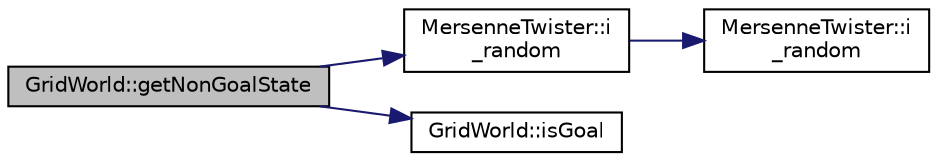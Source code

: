 digraph "GridWorld::getNonGoalState"
{
  bgcolor="transparent";
  edge [fontname="Helvetica",fontsize="10",labelfontname="Helvetica",labelfontsize="10"];
  node [fontname="Helvetica",fontsize="10",shape=record];
  rankdir="LR";
  Node31 [label="GridWorld::getNonGoalState",height=0.2,width=0.4,color="black", fillcolor="grey75", style="filled", fontcolor="black"];
  Node31 -> Node32 [color="midnightblue",fontsize="10",style="solid",fontname="Helvetica"];
  Node32 [label="MersenneTwister::i\l_random",height=0.2,width=0.4,color="black",URL="$classMersenneTwister.html#a063d531b0832d9ffa50c4c0340e7e510",tooltip="Pseudo-random number generator using the Mersenne Twister method. "];
  Node32 -> Node33 [color="midnightblue",fontsize="10",style="solid",fontname="Helvetica"];
  Node33 [label="MersenneTwister::i\l_random",height=0.2,width=0.4,color="black",URL="$classMersenneTwister.html#aa9ac0f554639124111e344e9889334e8",tooltip="Pseudo-random number generator using the Mersenne Twister method. "];
  Node31 -> Node34 [color="midnightblue",fontsize="10",style="solid",fontname="Helvetica"];
  Node34 [label="GridWorld::isGoal",height=0.2,width=0.4,color="black",URL="$classGridWorld.html#a202b7bda8938f3c641c2812dcc9b5ac1",tooltip="Informs whether a state is a goal state in the grid world. "];
}
